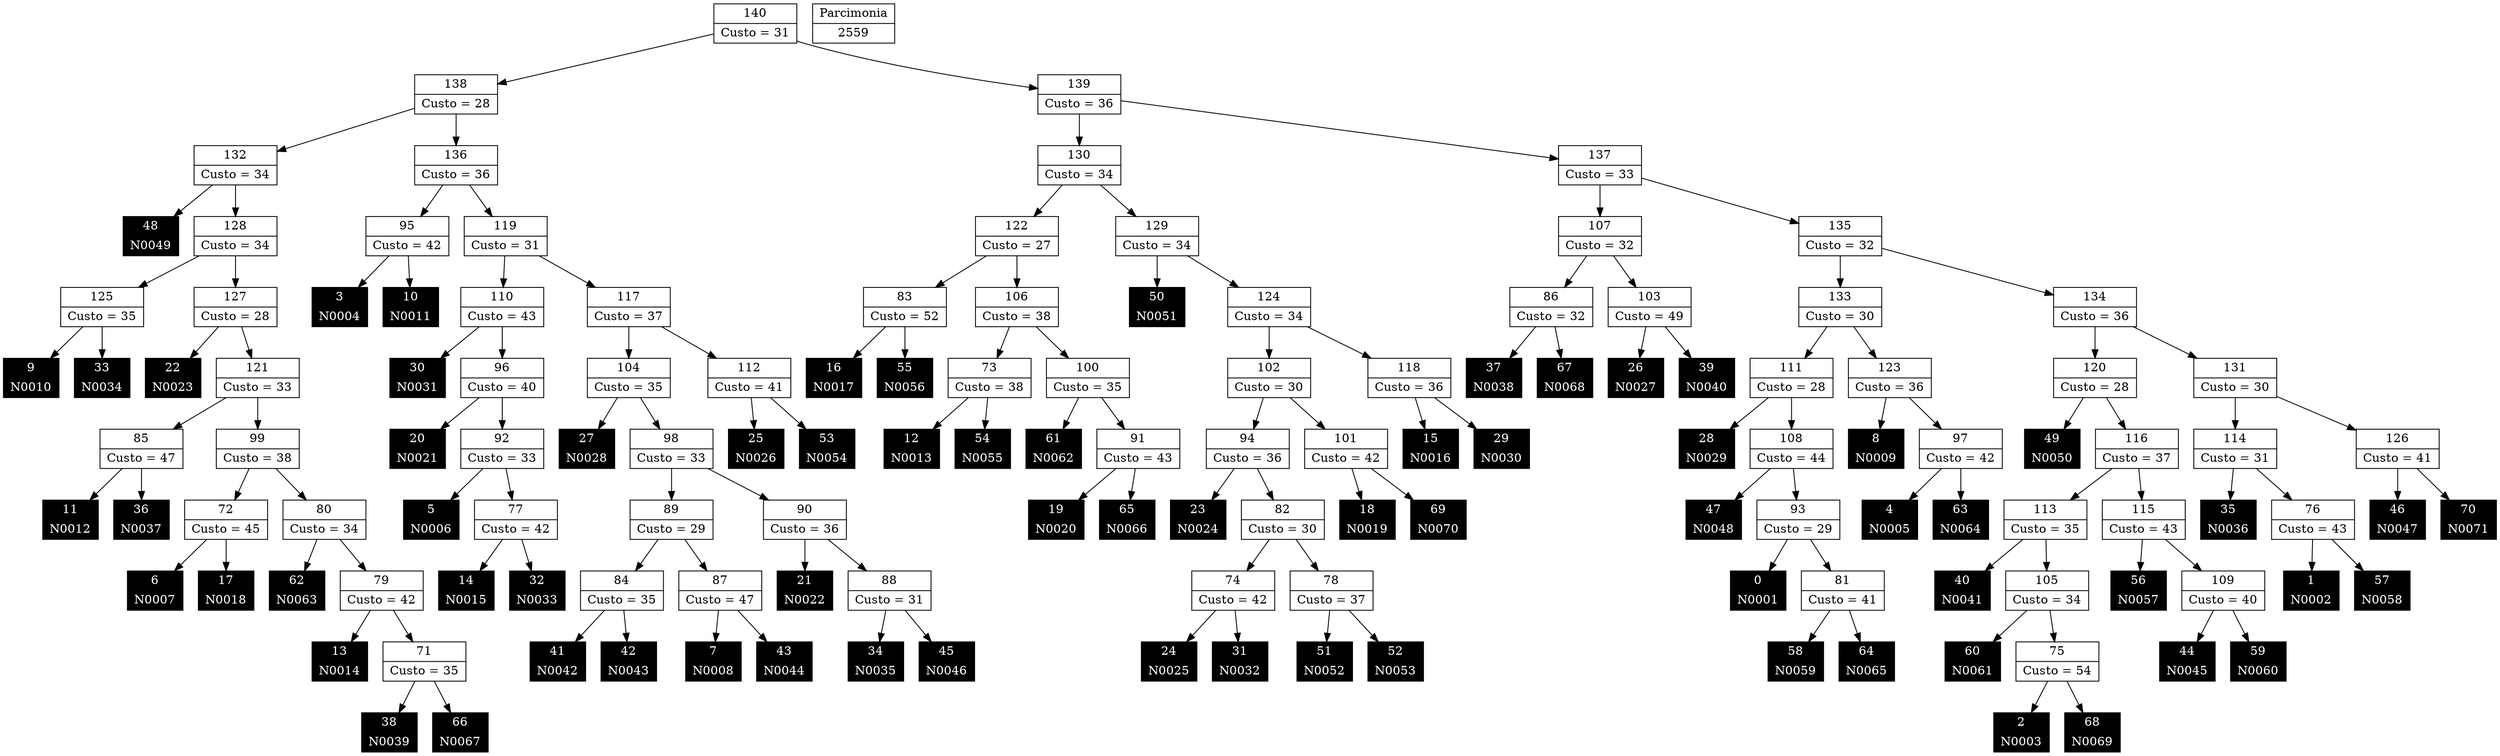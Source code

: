 Digraph G {
0 [shape="record", label="{0 | N0001}",style=filled, color=black, fontcolor=white,fontsize=14, height=0.5]
1 [shape="record", label="{1 | N0002}",style=filled, color=black, fontcolor=white,fontsize=14, height=0.5]
2 [shape="record", label="{2 | N0003}",style=filled, color=black, fontcolor=white,fontsize=14, height=0.5]
3 [shape="record", label="{3 | N0004}",style=filled, color=black, fontcolor=white,fontsize=14, height=0.5]
4 [shape="record", label="{4 | N0005}",style=filled, color=black, fontcolor=white,fontsize=14, height=0.5]
5 [shape="record", label="{5 | N0006}",style=filled, color=black, fontcolor=white,fontsize=14, height=0.5]
6 [shape="record", label="{6 | N0007}",style=filled, color=black, fontcolor=white,fontsize=14, height=0.5]
7 [shape="record", label="{7 | N0008}",style=filled, color=black, fontcolor=white,fontsize=14, height=0.5]
8 [shape="record", label="{8 | N0009}",style=filled, color=black, fontcolor=white,fontsize=14, height=0.5]
9 [shape="record", label="{9 | N0010}",style=filled, color=black, fontcolor=white,fontsize=14, height=0.5]
10 [shape="record", label="{10 | N0011}",style=filled, color=black, fontcolor=white,fontsize=14, height=0.5]
11 [shape="record", label="{11 | N0012}",style=filled, color=black, fontcolor=white,fontsize=14, height=0.5]
12 [shape="record", label="{12 | N0013}",style=filled, color=black, fontcolor=white,fontsize=14, height=0.5]
13 [shape="record", label="{13 | N0014}",style=filled, color=black, fontcolor=white,fontsize=14, height=0.5]
14 [shape="record", label="{14 | N0015}",style=filled, color=black, fontcolor=white,fontsize=14, height=0.5]
15 [shape="record", label="{15 | N0016}",style=filled, color=black, fontcolor=white,fontsize=14, height=0.5]
16 [shape="record", label="{16 | N0017}",style=filled, color=black, fontcolor=white,fontsize=14, height=0.5]
17 [shape="record", label="{17 | N0018}",style=filled, color=black, fontcolor=white,fontsize=14, height=0.5]
18 [shape="record", label="{18 | N0019}",style=filled, color=black, fontcolor=white,fontsize=14, height=0.5]
19 [shape="record", label="{19 | N0020}",style=filled, color=black, fontcolor=white,fontsize=14, height=0.5]
20 [shape="record", label="{20 | N0021}",style=filled, color=black, fontcolor=white,fontsize=14, height=0.5]
21 [shape="record", label="{21 | N0022}",style=filled, color=black, fontcolor=white,fontsize=14, height=0.5]
22 [shape="record", label="{22 | N0023}",style=filled, color=black, fontcolor=white,fontsize=14, height=0.5]
23 [shape="record", label="{23 | N0024}",style=filled, color=black, fontcolor=white,fontsize=14, height=0.5]
24 [shape="record", label="{24 | N0025}",style=filled, color=black, fontcolor=white,fontsize=14, height=0.5]
25 [shape="record", label="{25 | N0026}",style=filled, color=black, fontcolor=white,fontsize=14, height=0.5]
26 [shape="record", label="{26 | N0027}",style=filled, color=black, fontcolor=white,fontsize=14, height=0.5]
27 [shape="record", label="{27 | N0028}",style=filled, color=black, fontcolor=white,fontsize=14, height=0.5]
28 [shape="record", label="{28 | N0029}",style=filled, color=black, fontcolor=white,fontsize=14, height=0.5]
29 [shape="record", label="{29 | N0030}",style=filled, color=black, fontcolor=white,fontsize=14, height=0.5]
30 [shape="record", label="{30 | N0031}",style=filled, color=black, fontcolor=white,fontsize=14, height=0.5]
31 [shape="record", label="{31 | N0032}",style=filled, color=black, fontcolor=white,fontsize=14, height=0.5]
32 [shape="record", label="{32 | N0033}",style=filled, color=black, fontcolor=white,fontsize=14, height=0.5]
33 [shape="record", label="{33 | N0034}",style=filled, color=black, fontcolor=white,fontsize=14, height=0.5]
34 [shape="record", label="{34 | N0035}",style=filled, color=black, fontcolor=white,fontsize=14, height=0.5]
35 [shape="record", label="{35 | N0036}",style=filled, color=black, fontcolor=white,fontsize=14, height=0.5]
36 [shape="record", label="{36 | N0037}",style=filled, color=black, fontcolor=white,fontsize=14, height=0.5]
37 [shape="record", label="{37 | N0038}",style=filled, color=black, fontcolor=white,fontsize=14, height=0.5]
38 [shape="record", label="{38 | N0039}",style=filled, color=black, fontcolor=white,fontsize=14, height=0.5]
39 [shape="record", label="{39 | N0040}",style=filled, color=black, fontcolor=white,fontsize=14, height=0.5]
40 [shape="record", label="{40 | N0041}",style=filled, color=black, fontcolor=white,fontsize=14, height=0.5]
41 [shape="record", label="{41 | N0042}",style=filled, color=black, fontcolor=white,fontsize=14, height=0.5]
42 [shape="record", label="{42 | N0043}",style=filled, color=black, fontcolor=white,fontsize=14, height=0.5]
43 [shape="record", label="{43 | N0044}",style=filled, color=black, fontcolor=white,fontsize=14, height=0.5]
44 [shape="record", label="{44 | N0045}",style=filled, color=black, fontcolor=white,fontsize=14, height=0.5]
45 [shape="record", label="{45 | N0046}",style=filled, color=black, fontcolor=white,fontsize=14, height=0.5]
46 [shape="record", label="{46 | N0047}",style=filled, color=black, fontcolor=white,fontsize=14, height=0.5]
47 [shape="record", label="{47 | N0048}",style=filled, color=black, fontcolor=white,fontsize=14, height=0.5]
48 [shape="record", label="{48 | N0049}",style=filled, color=black, fontcolor=white,fontsize=14, height=0.5]
49 [shape="record", label="{49 | N0050}",style=filled, color=black, fontcolor=white,fontsize=14, height=0.5]
50 [shape="record", label="{50 | N0051}",style=filled, color=black, fontcolor=white,fontsize=14, height=0.5]
51 [shape="record", label="{51 | N0052}",style=filled, color=black, fontcolor=white,fontsize=14, height=0.5]
52 [shape="record", label="{52 | N0053}",style=filled, color=black, fontcolor=white,fontsize=14, height=0.5]
53 [shape="record", label="{53 | N0054}",style=filled, color=black, fontcolor=white,fontsize=14, height=0.5]
54 [shape="record", label="{54 | N0055}",style=filled, color=black, fontcolor=white,fontsize=14, height=0.5]
55 [shape="record", label="{55 | N0056}",style=filled, color=black, fontcolor=white,fontsize=14, height=0.5]
56 [shape="record", label="{56 | N0057}",style=filled, color=black, fontcolor=white,fontsize=14, height=0.5]
57 [shape="record", label="{57 | N0058}",style=filled, color=black, fontcolor=white,fontsize=14, height=0.5]
58 [shape="record", label="{58 | N0059}",style=filled, color=black, fontcolor=white,fontsize=14, height=0.5]
59 [shape="record", label="{59 | N0060}",style=filled, color=black, fontcolor=white,fontsize=14, height=0.5]
60 [shape="record", label="{60 | N0061}",style=filled, color=black, fontcolor=white,fontsize=14, height=0.5]
61 [shape="record", label="{61 | N0062}",style=filled, color=black, fontcolor=white,fontsize=14, height=0.5]
62 [shape="record", label="{62 | N0063}",style=filled, color=black, fontcolor=white,fontsize=14, height=0.5]
63 [shape="record", label="{63 | N0064}",style=filled, color=black, fontcolor=white,fontsize=14, height=0.5]
64 [shape="record", label="{64 | N0065}",style=filled, color=black, fontcolor=white,fontsize=14, height=0.5]
65 [shape="record", label="{65 | N0066}",style=filled, color=black, fontcolor=white,fontsize=14, height=0.5]
66 [shape="record", label="{66 | N0067}",style=filled, color=black, fontcolor=white,fontsize=14, height=0.5]
67 [shape="record", label="{67 | N0068}",style=filled, color=black, fontcolor=white,fontsize=14, height=0.5]
68 [shape="record", label="{68 | N0069}",style=filled, color=black, fontcolor=white,fontsize=14, height=0.5]
69 [shape="record", label="{69 | N0070}",style=filled, color=black, fontcolor=white,fontsize=14, height=0.5]
70 [shape="record", label="{70 | N0071}",style=filled, color=black, fontcolor=white,fontsize=14, height=0.5]
71 [shape="record", label="{71|Custo = 35}"]
72 [shape="record", label="{72|Custo = 45}"]
73 [shape="record", label="{73|Custo = 38}"]
74 [shape="record", label="{74|Custo = 42}"]
75 [shape="record", label="{75|Custo = 54}"]
76 [shape="record", label="{76|Custo = 43}"]
77 [shape="record", label="{77|Custo = 42}"]
78 [shape="record", label="{78|Custo = 37}"]
79 [shape="record", label="{79|Custo = 42}"]
80 [shape="record", label="{80|Custo = 34}"]
81 [shape="record", label="{81|Custo = 41}"]
82 [shape="record", label="{82|Custo = 30}"]
83 [shape="record", label="{83|Custo = 52}"]
84 [shape="record", label="{84|Custo = 35}"]
85 [shape="record", label="{85|Custo = 47}"]
86 [shape="record", label="{86|Custo = 32}"]
87 [shape="record", label="{87|Custo = 47}"]
88 [shape="record", label="{88|Custo = 31}"]
89 [shape="record", label="{89|Custo = 29}"]
90 [shape="record", label="{90|Custo = 36}"]
91 [shape="record", label="{91|Custo = 43}"]
92 [shape="record", label="{92|Custo = 33}"]
93 [shape="record", label="{93|Custo = 29}"]
94 [shape="record", label="{94|Custo = 36}"]
95 [shape="record", label="{95|Custo = 42}"]
96 [shape="record", label="{96|Custo = 40}"]
97 [shape="record", label="{97|Custo = 42}"]
98 [shape="record", label="{98|Custo = 33}"]
99 [shape="record", label="{99|Custo = 38}"]
100 [shape="record", label="{100|Custo = 35}"]
101 [shape="record", label="{101|Custo = 42}"]
102 [shape="record", label="{102|Custo = 30}"]
103 [shape="record", label="{103|Custo = 49}"]
104 [shape="record", label="{104|Custo = 35}"]
105 [shape="record", label="{105|Custo = 34}"]
106 [shape="record", label="{106|Custo = 38}"]
107 [shape="record", label="{107|Custo = 32}"]
108 [shape="record", label="{108|Custo = 44}"]
109 [shape="record", label="{109|Custo = 40}"]
110 [shape="record", label="{110|Custo = 43}"]
111 [shape="record", label="{111|Custo = 28}"]
112 [shape="record", label="{112|Custo = 41}"]
113 [shape="record", label="{113|Custo = 35}"]
114 [shape="record", label="{114|Custo = 31}"]
115 [shape="record", label="{115|Custo = 43}"]
116 [shape="record", label="{116|Custo = 37}"]
117 [shape="record", label="{117|Custo = 37}"]
118 [shape="record", label="{118|Custo = 36}"]
119 [shape="record", label="{119|Custo = 31}"]
120 [shape="record", label="{120|Custo = 28}"]
121 [shape="record", label="{121|Custo = 33}"]
122 [shape="record", label="{122|Custo = 27}"]
123 [shape="record", label="{123|Custo = 36}"]
124 [shape="record", label="{124|Custo = 34}"]
125 [shape="record", label="{125|Custo = 35}"]
126 [shape="record", label="{126|Custo = 41}"]
127 [shape="record", label="{127|Custo = 28}"]
128 [shape="record", label="{128|Custo = 34}"]
129 [shape="record", label="{129|Custo = 34}"]
130 [shape="record", label="{130|Custo = 34}"]
131 [shape="record", label="{131|Custo = 30}"]
132 [shape="record", label="{132|Custo = 34}"]
133 [shape="record", label="{133|Custo = 30}"]
134 [shape="record", label="{134|Custo = 36}"]
135 [shape="record", label="{135|Custo = 32}"]
136 [shape="record", label="{136|Custo = 36}"]
137 [shape="record", label="{137|Custo = 33}"]
138 [shape="record", label="{138|Custo = 28}"]
139 [shape="record", label="{139|Custo = 36}"]
140 [shape="record", label="{140|Custo = 31}"]

71->66
71->38
72->17
72->6
73->54
73->12
74->31
74->24
75->68
75->2
76->57
76->1
77->32
77->14
78->52
78->51
79->71
79->13
80->79
80->62
81->64
81->58
82->78
82->74
83->55
83->16
84->42
84->41
85->36
85->11
86->67
86->37
87->43
87->7
88->45
88->34
89->87
89->84
90->88
90->21
91->65
91->19
92->77
92->5
93->81
93->0
94->82
94->23
95->10
95->3
96->92
96->20
97->63
97->4
98->90
98->89
99->80
99->72
100->91
100->61
101->69
101->18
102->101
102->94
103->39
103->26
104->98
104->27
105->75
105->60
106->100
106->73
107->103
107->86
108->93
108->47
109->59
109->44
110->96
110->30
111->108
111->28
112->53
112->25
113->105
113->40
114->76
114->35
115->109
115->56
116->115
116->113
117->112
117->104
118->29
118->15
119->117
119->110
120->116
120->49
121->99
121->85
122->106
122->83
123->97
123->8
124->118
124->102
125->33
125->9
126->70
126->46
127->121
127->22
128->127
128->125
129->124
129->50
130->129
130->122
131->126
131->114
132->128
132->48
133->123
133->111
134->131
134->120
135->134
135->133
136->119
136->95
137->135
137->107
138->136
138->132
139->137
139->130
140->139
140->138

2559 [shape="record", label="{Parcimonia|2559}"]
}